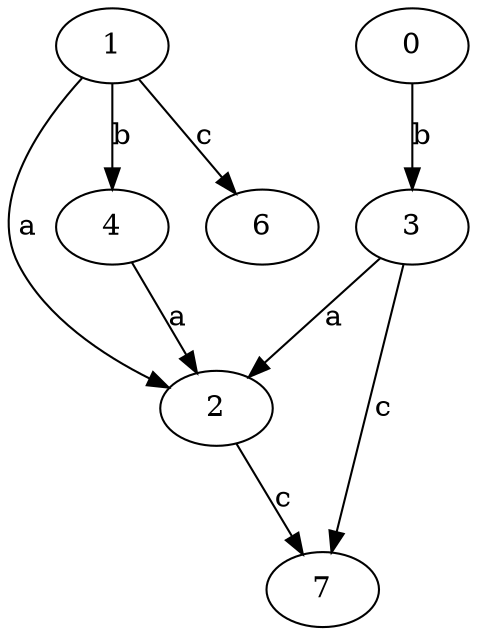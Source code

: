 strict digraph  {
1;
2;
3;
0;
4;
6;
7;
1 -> 2  [label=a];
1 -> 4  [label=b];
1 -> 6  [label=c];
2 -> 7  [label=c];
3 -> 2  [label=a];
3 -> 7  [label=c];
0 -> 3  [label=b];
4 -> 2  [label=a];
}
